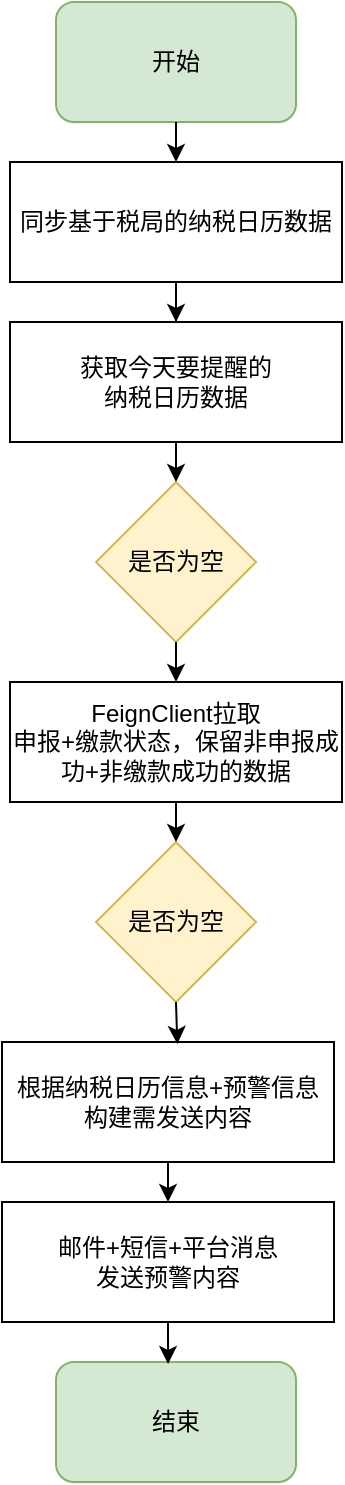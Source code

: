 <mxfile version="20.2.3" type="github">
  <diagram id="-NMZKabdgqoImnZk-1Po" name="第 1 页">
    <mxGraphModel dx="1292" dy="696" grid="1" gridSize="10" guides="1" tooltips="1" connect="1" arrows="1" fold="1" page="1" pageScale="1" pageWidth="827" pageHeight="1169" math="0" shadow="0">
      <root>
        <mxCell id="0" />
        <mxCell id="1" parent="0" />
        <mxCell id="WXcs650pMbiYjqmHPqwf-1" value="开始" style="rounded=1;whiteSpace=wrap;html=1;fillColor=#d5e8d4;strokeColor=#82b366;" parent="1" vertex="1">
          <mxGeometry x="354" y="40" width="120" height="60" as="geometry" />
        </mxCell>
        <mxCell id="WXcs650pMbiYjqmHPqwf-2" value="结束" style="rounded=1;whiteSpace=wrap;html=1;fillColor=#d5e8d4;strokeColor=#82b366;fontSize=12;" parent="1" vertex="1">
          <mxGeometry x="354" y="720" width="120" height="60" as="geometry" />
        </mxCell>
        <mxCell id="WXcs650pMbiYjqmHPqwf-3" value="获取今天要提醒的&lt;br&gt;纳税日历数据" style="rounded=0;whiteSpace=wrap;html=1;fontSize=12;" parent="1" vertex="1">
          <mxGeometry x="331" y="200" width="166" height="60" as="geometry" />
        </mxCell>
        <mxCell id="WXcs650pMbiYjqmHPqwf-4" value="FeignClient拉取&lt;br&gt;申报+缴款状态，保留非申报成功+非缴款成功的数据" style="rounded=0;whiteSpace=wrap;html=1;fontSize=12;" parent="1" vertex="1">
          <mxGeometry x="331" y="380" width="166" height="60" as="geometry" />
        </mxCell>
        <mxCell id="j-w42ByBttwrHW-RLBU5-10" value="" style="edgeStyle=orthogonalEdgeStyle;rounded=0;orthogonalLoop=1;jettySize=auto;html=1;entryX=0.5;entryY=0;entryDx=0;entryDy=0;" edge="1" parent="1" source="j-w42ByBttwrHW-RLBU5-1" target="WXcs650pMbiYjqmHPqwf-3">
          <mxGeometry relative="1" as="geometry" />
        </mxCell>
        <mxCell id="j-w42ByBttwrHW-RLBU5-1" value="同步基于税局的纳税日历数据" style="rounded=0;whiteSpace=wrap;html=1;fontSize=12;" vertex="1" parent="1">
          <mxGeometry x="331" y="120" width="166" height="60" as="geometry" />
        </mxCell>
        <mxCell id="j-w42ByBttwrHW-RLBU5-2" value="根据纳税日历信息+预警信息&lt;br&gt;构建需发送内容" style="rounded=0;whiteSpace=wrap;html=1;fontSize=12;" vertex="1" parent="1">
          <mxGeometry x="327" y="560" width="166" height="60" as="geometry" />
        </mxCell>
        <mxCell id="j-w42ByBttwrHW-RLBU5-3" value="是否为空" style="rhombus;whiteSpace=wrap;html=1;fillColor=#fff2cc;strokeColor=#d6b656;" vertex="1" parent="1">
          <mxGeometry x="374" y="280" width="80" height="80" as="geometry" />
        </mxCell>
        <mxCell id="j-w42ByBttwrHW-RLBU5-4" value="邮件+短信+平台消息&lt;br&gt;发送预警内容" style="rounded=0;whiteSpace=wrap;html=1;fontSize=12;" vertex="1" parent="1">
          <mxGeometry x="327" y="640" width="166" height="60" as="geometry" />
        </mxCell>
        <mxCell id="j-w42ByBttwrHW-RLBU5-5" value="是否为空" style="rhombus;whiteSpace=wrap;html=1;fillColor=#fff2cc;strokeColor=#d6b656;" vertex="1" parent="1">
          <mxGeometry x="374" y="460" width="80" height="80" as="geometry" />
        </mxCell>
        <mxCell id="j-w42ByBttwrHW-RLBU5-6" value="" style="endArrow=classic;html=1;rounded=0;exitX=0.5;exitY=1;exitDx=0;exitDy=0;" edge="1" parent="1" source="WXcs650pMbiYjqmHPqwf-1" target="j-w42ByBttwrHW-RLBU5-1">
          <mxGeometry width="50" height="50" relative="1" as="geometry">
            <mxPoint x="390" y="440" as="sourcePoint" />
            <mxPoint x="170" y="210" as="targetPoint" />
          </mxGeometry>
        </mxCell>
        <mxCell id="j-w42ByBttwrHW-RLBU5-9" value="" style="endArrow=classic;html=1;rounded=0;exitX=0.5;exitY=1;exitDx=0;exitDy=0;entryX=0.5;entryY=0;entryDx=0;entryDy=0;" edge="1" parent="1" source="WXcs650pMbiYjqmHPqwf-3" target="j-w42ByBttwrHW-RLBU5-3">
          <mxGeometry width="50" height="50" relative="1" as="geometry">
            <mxPoint x="590" y="340" as="sourcePoint" />
            <mxPoint x="640" y="290" as="targetPoint" />
          </mxGeometry>
        </mxCell>
        <mxCell id="j-w42ByBttwrHW-RLBU5-11" value="" style="endArrow=classic;html=1;rounded=0;exitX=0.5;exitY=1;exitDx=0;exitDy=0;entryX=0.5;entryY=0;entryDx=0;entryDy=0;" edge="1" parent="1" source="j-w42ByBttwrHW-RLBU5-3" target="WXcs650pMbiYjqmHPqwf-4">
          <mxGeometry width="50" height="50" relative="1" as="geometry">
            <mxPoint x="390" y="440" as="sourcePoint" />
            <mxPoint x="440" y="390" as="targetPoint" />
          </mxGeometry>
        </mxCell>
        <mxCell id="j-w42ByBttwrHW-RLBU5-12" value="" style="endArrow=classic;html=1;rounded=0;exitX=0.5;exitY=1;exitDx=0;exitDy=0;entryX=0.5;entryY=0;entryDx=0;entryDy=0;" edge="1" parent="1" source="WXcs650pMbiYjqmHPqwf-4" target="j-w42ByBttwrHW-RLBU5-5">
          <mxGeometry width="50" height="50" relative="1" as="geometry">
            <mxPoint x="390" y="440" as="sourcePoint" />
            <mxPoint x="440" y="390" as="targetPoint" />
          </mxGeometry>
        </mxCell>
        <mxCell id="j-w42ByBttwrHW-RLBU5-13" value="" style="endArrow=classic;html=1;rounded=0;exitX=0.5;exitY=1;exitDx=0;exitDy=0;entryX=0.528;entryY=0.016;entryDx=0;entryDy=0;entryPerimeter=0;" edge="1" parent="1" source="j-w42ByBttwrHW-RLBU5-5" target="j-w42ByBttwrHW-RLBU5-2">
          <mxGeometry width="50" height="50" relative="1" as="geometry">
            <mxPoint x="390" y="440" as="sourcePoint" />
            <mxPoint x="420" y="570" as="targetPoint" />
          </mxGeometry>
        </mxCell>
        <mxCell id="j-w42ByBttwrHW-RLBU5-14" value="" style="endArrow=classic;html=1;rounded=0;exitX=0.5;exitY=1;exitDx=0;exitDy=0;" edge="1" parent="1" source="j-w42ByBttwrHW-RLBU5-2" target="j-w42ByBttwrHW-RLBU5-4">
          <mxGeometry width="50" height="50" relative="1" as="geometry">
            <mxPoint x="420" y="680" as="sourcePoint" />
            <mxPoint x="470" y="630" as="targetPoint" />
          </mxGeometry>
        </mxCell>
        <mxCell id="j-w42ByBttwrHW-RLBU5-15" value="" style="endArrow=classic;html=1;rounded=0;exitX=0.5;exitY=1;exitDx=0;exitDy=0;entryX=0.467;entryY=0.016;entryDx=0;entryDy=0;entryPerimeter=0;" edge="1" parent="1" source="j-w42ByBttwrHW-RLBU5-4" target="WXcs650pMbiYjqmHPqwf-2">
          <mxGeometry width="50" height="50" relative="1" as="geometry">
            <mxPoint x="420" y="680" as="sourcePoint" />
            <mxPoint x="470" y="630" as="targetPoint" />
          </mxGeometry>
        </mxCell>
      </root>
    </mxGraphModel>
  </diagram>
</mxfile>
